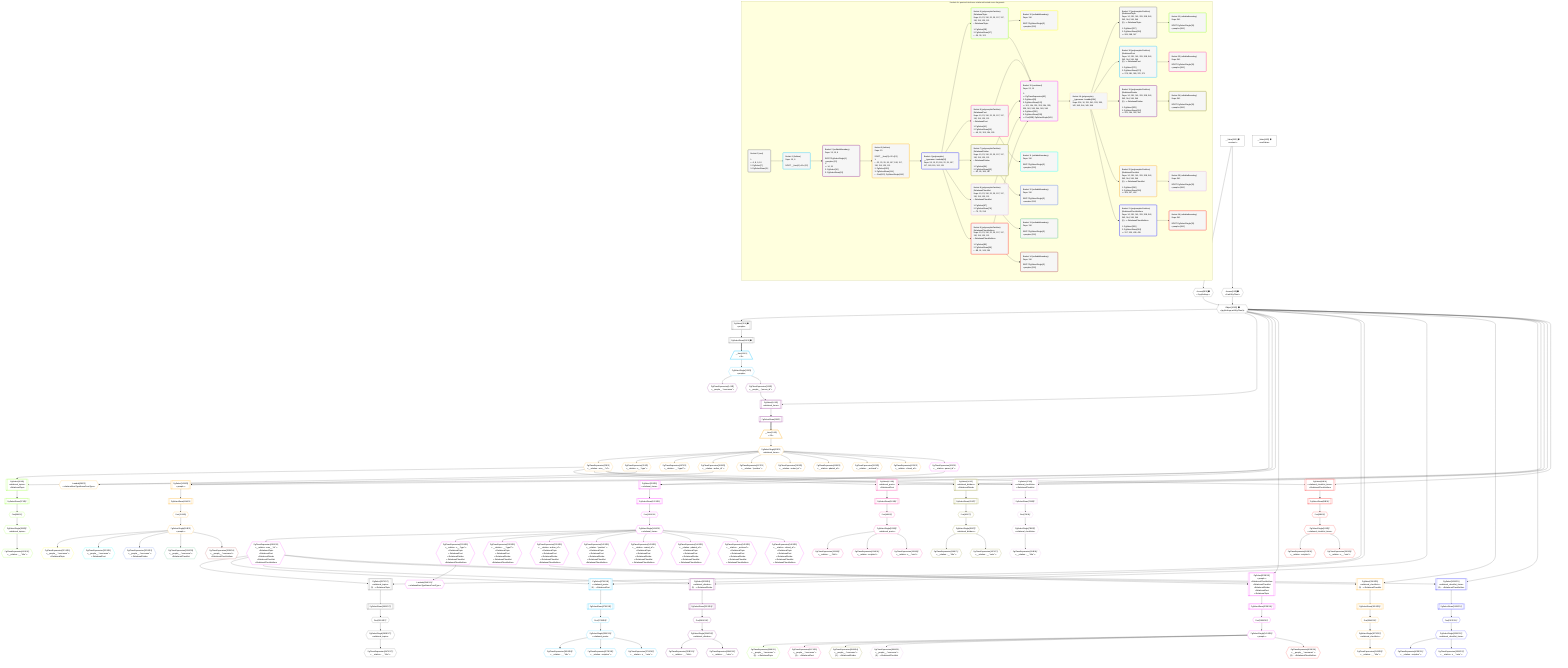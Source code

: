 %%{init: {'themeVariables': { 'fontSize': '12px'}}}%%
graph TD
    classDef path fill:#eee,stroke:#000,color:#000
    classDef plan fill:#fff,stroke-width:1px,color:#000
    classDef itemplan fill:#fff,stroke-width:2px,color:#000
    classDef unbatchedplan fill:#dff,stroke-width:1px,color:#000
    classDef sideeffectplan fill:#fcc,stroke-width:2px,color:#000
    classDef bucket fill:#f6f6f6,color:#000,stroke-width:2px,text-align:left

    subgraph "Buckets for queries/interfaces-relational/nested-more-fragments"
    Bucket0("Bucket 0 (root)<br /><br />1: <br />ᐳ: 6, 8, 9, 10<br />2: PgSelect[7]<br />3: PgSelectRows[11]"):::bucket
    Bucket1("Bucket 1 (listItem)<br />Deps: 10, 6<br /><br />ROOT __Item{1}ᐸ11ᐳ[12]"):::bucket
    Bucket2("Bucket 2 (nullableBoundary)<br />Deps: 13, 10, 6<br /><br />ROOT PgSelectSingle{1}ᐸpeopleᐳ[13]<br />1: <br />ᐳ: 14, 15<br />2: PgSelect[16]<br />3: PgSelectRows[20]"):::bucket
    Bucket3("Bucket 3 (listItem)<br />Deps: 10<br /><br />ROOT __Item{3}ᐸ20ᐳ[21]<br />1: <br />ᐳ: 22, 23, 25, 26, 107, 108, 117, 118, 119, 120, 121<br />2: PgSelect[109]<br />3: PgSelectRows[114]<br />ᐳ: First[113], PgSelectSingle[116]"):::bucket
    Bucket4("Bucket 4 (polymorphic)<br />__typename: Lambda[26]<br />Deps: 26, 10, 23, 116, 22, 25, 107, 117, 118, 119, 120, 121"):::bucket
    Bucket5("Bucket 5 (polymorphicPartition)<br />|RelationalTopic<br />Deps: 10, 23, 116, 22, 25, 107, 117, 118, 119, 120, 121<br />ᐳRelationalTopic<br /><br />1: PgSelect[28]<br />2: PgSelectRows[37]<br />ᐳ: 36, 39, 122"):::bucket
    Bucket6("Bucket 6 (polymorphicPartition)<br />|RelationalPost<br />Deps: 10, 23, 116, 22, 25, 107, 117, 118, 119, 120, 121<br />ᐳRelationalPost<br /><br />1: PgSelect[41]<br />2: PgSelectRows[50]<br />ᐳ: 49, 52, 153, 154, 155"):::bucket
    Bucket7("Bucket 7 (polymorphicPartition)<br />|RelationalDivider<br />Deps: 10, 23, 116, 22, 25, 107, 117, 118, 119, 120, 121<br />ᐳRelationalDivider<br /><br />1: PgSelect[54]<br />2: PgSelectRows[63]<br />ᐳ: 62, 65, 186, 187"):::bucket
    Bucket8("Bucket 8 (polymorphicPartition)<br />|RelationalChecklist<br />Deps: 10, 23, 116, 22, 25, 107, 117, 118, 119, 120, 121<br />ᐳRelationalChecklist<br /><br />1: PgSelect[67]<br />2: PgSelectRows[76]<br />ᐳ: 75, 78, 218"):::bucket
    Bucket9("Bucket 9 (polymorphicPartition)<br />|RelationalChecklistItem<br />Deps: 10, 23, 116, 22, 25, 107, 117, 118, 119, 120, 121<br />ᐳRelationalChecklistItem<br /><br />1: PgSelect[80]<br />2: PgSelectRows[89]<br />ᐳ: 88, 91, 249, 250"):::bucket
    Bucket10("Bucket 10 (nullableBoundary)<br />Deps: 116<br /><br />ROOT PgSelectSingle{3}ᐸpeopleᐳ[116]"):::bucket
    Bucket11("Bucket 11 (nullableBoundary)<br />Deps: 116<br /><br />ROOT PgSelectSingle{3}ᐸpeopleᐳ[116]"):::bucket
    Bucket12("Bucket 12 (nullableBoundary)<br />Deps: 116<br /><br />ROOT PgSelectSingle{3}ᐸpeopleᐳ[116]"):::bucket
    Bucket13("Bucket 13 (nullableBoundary)<br />Deps: 116<br /><br />ROOT PgSelectSingle{3}ᐸpeopleᐳ[116]"):::bucket
    Bucket14("Bucket 14 (nullableBoundary)<br />Deps: 116<br /><br />ROOT PgSelectSingle{3}ᐸpeopleᐳ[116]"):::bucket
    Bucket15("Bucket 15 (combined)<br />Deps: 22, 10<br /><br />1: <br />ᐳ: PgClassExpression[92]<br />2: PgSelect[93]<br />3: PgSelectRows[102]<br />ᐳ: 101, 104, 251, 253, 254, 328, 329, 342, 343, 344, 345, 346<br />4: PgSelect[330]<br />5: PgSelectRows[339]<br />ᐳ: First[338], PgSelectSingle[341]"):::bucket
    Bucket16("Bucket 16 (polymorphic)<br />__typename: Lambda[254]<br />Deps: 254, 10, 251, 341, 253, 328, 342, 343, 344, 345, 346"):::bucket
    Bucket17("Bucket 17 (polymorphicPartition)<br />|RelationalTopic<br />Deps: 10, 251, 341, 253, 328, 342, 343, 344, 345, 346<br />(5) ...ᐳRelationalTopic<br /><br />1: PgSelect[257]<br />2: PgSelectRows[266]<br />ᐳ: 265, 268, 347"):::bucket
    Bucket18("Bucket 18 (polymorphicPartition)<br />|RelationalPost<br />Deps: 10, 251, 341, 253, 328, 342, 343, 344, 345, 346<br />(5) ...ᐳRelationalPost<br /><br />1: PgSelect[270]<br />2: PgSelectRows[279]<br />ᐳ: 278, 281, 369, 370, 371"):::bucket
    Bucket19("Bucket 19 (polymorphicPartition)<br />|RelationalDivider<br />Deps: 10, 251, 341, 253, 328, 342, 343, 344, 345, 346<br />(5) ...ᐳRelationalDivider<br /><br />1: PgSelect[283]<br />2: PgSelectRows[292]<br />ᐳ: 291, 294, 393, 394"):::bucket
    Bucket20("Bucket 20 (polymorphicPartition)<br />|RelationalChecklist<br />Deps: 10, 251, 341, 253, 328, 342, 343, 344, 345, 346<br />(5) ...ᐳRelationalChecklist<br /><br />1: PgSelect[296]<br />2: PgSelectRows[305]<br />ᐳ: 304, 307, 416"):::bucket
    Bucket21("Bucket 21 (polymorphicPartition)<br />|RelationalChecklistItem<br />Deps: 10, 251, 341, 253, 328, 342, 343, 344, 345, 346<br />(5) ...ᐳRelationalChecklistItem<br /><br />1: PgSelect[309]<br />2: PgSelectRows[318]<br />ᐳ: 317, 320, 438, 439"):::bucket
    Bucket22("Bucket 22 (nullableBoundary)<br />Deps: 341<br /><br />ROOT PgSelectSingle{15}ᐸpeopleᐳ[341]"):::bucket
    Bucket23("Bucket 23 (nullableBoundary)<br />Deps: 341<br /><br />ROOT PgSelectSingle{15}ᐸpeopleᐳ[341]"):::bucket
    Bucket24("Bucket 24 (nullableBoundary)<br />Deps: 341<br /><br />ROOT PgSelectSingle{15}ᐸpeopleᐳ[341]"):::bucket
    Bucket25("Bucket 25 (nullableBoundary)<br />Deps: 341<br /><br />ROOT PgSelectSingle{15}ᐸpeopleᐳ[341]"):::bucket
    Bucket26("Bucket 26 (nullableBoundary)<br />Deps: 341<br /><br />ROOT PgSelectSingle{15}ᐸpeopleᐳ[341]"):::bucket
    end
    Bucket0 --> Bucket1
    Bucket1 --> Bucket2
    Bucket2 --> Bucket3
    Bucket3 --> Bucket4
    Bucket4 --> Bucket5 & Bucket6 & Bucket7 & Bucket8 & Bucket9
    Bucket5 --> Bucket10 & Bucket15
    Bucket6 --> Bucket11 & Bucket15
    Bucket7 --> Bucket12 & Bucket15
    Bucket8 --> Bucket13 & Bucket15
    Bucket9 --> Bucket14 & Bucket15
    Bucket15 --> Bucket16
    Bucket16 --> Bucket17 & Bucket18 & Bucket19 & Bucket20 & Bucket21
    Bucket17 --> Bucket22
    Bucket18 --> Bucket23
    Bucket19 --> Bucket24
    Bucket20 --> Bucket25
    Bucket21 --> Bucket26

    %% plan dependencies
    PgSelect7[["PgSelect[7∈0] ➊<br />ᐸpeopleᐳ"]]:::plan
    Object10{{"Object[10∈0] ➊<br />ᐸ{pgSettings,withPgClient}ᐳ"}}:::plan
    Object10 --> PgSelect7
    Access8{{"Access[8∈0] ➊<br />ᐸ2.pgSettingsᐳ"}}:::plan
    Access9{{"Access[9∈0] ➊<br />ᐸ2.withPgClientᐳ"}}:::plan
    Access8 & Access9 --> Object10
    __Value2["__Value[2∈0] ➊<br />ᐸcontextᐳ"]:::plan
    __Value2 --> Access8
    __Value2 --> Access9
    PgSelectRows11[["PgSelectRows[11∈0] ➊"]]:::plan
    PgSelect7 --> PgSelectRows11
    __Value4["__Value[4∈0] ➊<br />ᐸrootValueᐳ"]:::plan
    __Item12[/"__Item[12∈1]<br />ᐸ11ᐳ"\]:::itemplan
    PgSelectRows11 ==> __Item12
    PgSelectSingle13{{"PgSelectSingle[13∈1]<br />ᐸpeopleᐳ"}}:::plan
    __Item12 --> PgSelectSingle13
    PgSelect16[["PgSelect[16∈2]<br />ᐸrelational_itemsᐳ"]]:::plan
    PgClassExpression15{{"PgClassExpression[15∈2]<br />ᐸ__people__.”person_id”ᐳ"}}:::plan
    Object10 & PgClassExpression15 --> PgSelect16
    PgClassExpression14{{"PgClassExpression[14∈2]<br />ᐸ__people__.”username”ᐳ"}}:::plan
    PgSelectSingle13 --> PgClassExpression14
    PgSelectSingle13 --> PgClassExpression15
    PgSelectRows20[["PgSelectRows[20∈2]"]]:::plan
    PgSelect16 --> PgSelectRows20
    PgSelect109[["PgSelect[109∈3]<br />ᐸpeopleᐳ"]]:::plan
    PgClassExpression108{{"PgClassExpression[108∈3]<br />ᐸ__relation...author_id”ᐳ"}}:::plan
    Object10 & PgClassExpression108 --> PgSelect109
    __Item21[/"__Item[21∈3]<br />ᐸ20ᐳ"\]:::itemplan
    PgSelectRows20 ==> __Item21
    PgSelectSingle22{{"PgSelectSingle[22∈3]<br />ᐸrelational_itemsᐳ"}}:::plan
    __Item21 --> PgSelectSingle22
    PgClassExpression23{{"PgClassExpression[23∈3]<br />ᐸ__relation...ems__.”id”ᐳ"}}:::plan
    PgSelectSingle22 --> PgClassExpression23
    PgClassExpression25{{"PgClassExpression[25∈3]<br />ᐸ__relation...s__.”type”ᐳ"}}:::plan
    PgSelectSingle22 --> PgClassExpression25
    Lambda26{{"Lambda[26∈3]<br />ᐸrelationalItemTypeNameFromTypeᐳ"}}:::plan
    PgClassExpression25 --> Lambda26
    PgClassExpression107{{"PgClassExpression[107∈3]<br />ᐸ__relation...__.”type2”ᐳ"}}:::plan
    PgSelectSingle22 --> PgClassExpression107
    PgSelectSingle22 --> PgClassExpression108
    First113{{"First[113∈3]"}}:::plan
    PgSelectRows114[["PgSelectRows[114∈3]"]]:::plan
    PgSelectRows114 --> First113
    PgSelect109 --> PgSelectRows114
    PgSelectSingle116{{"PgSelectSingle[116∈3]<br />ᐸpeopleᐳ"}}:::plan
    First113 --> PgSelectSingle116
    PgClassExpression117{{"PgClassExpression[117∈3]<br />ᐸ__relation...”position”ᐳ"}}:::plan
    PgSelectSingle22 --> PgClassExpression117
    PgClassExpression118{{"PgClassExpression[118∈3]<br />ᐸ__relation...reated_at”ᐳ"}}:::plan
    PgSelectSingle22 --> PgClassExpression118
    PgClassExpression119{{"PgClassExpression[119∈3]<br />ᐸ__relation...pdated_at”ᐳ"}}:::plan
    PgSelectSingle22 --> PgClassExpression119
    PgClassExpression120{{"PgClassExpression[120∈3]<br />ᐸ__relation..._archived”ᐳ"}}:::plan
    PgSelectSingle22 --> PgClassExpression120
    PgClassExpression121{{"PgClassExpression[121∈3]<br />ᐸ__relation...chived_at”ᐳ"}}:::plan
    PgSelectSingle22 --> PgClassExpression121
    PgSelect28[["PgSelect[28∈5]<br />ᐸrelational_topicsᐳ<br />ᐳRelationalTopic"]]:::plan
    Object10 & PgClassExpression23 --> PgSelect28
    First36{{"First[36∈5]^"}}:::plan
    PgSelectRows37[["PgSelectRows[37∈5]^"]]:::plan
    PgSelectRows37 --> First36
    PgSelect28 --> PgSelectRows37
    PgSelectSingle39{{"PgSelectSingle[39∈5]^<br />ᐸrelational_topicsᐳ"}}:::plan
    First36 --> PgSelectSingle39
    PgClassExpression122{{"PgClassExpression[122∈5]^<br />ᐸ__relation...__.”title”ᐳ"}}:::plan
    PgSelectSingle39 --> PgClassExpression122
    PgClassExpression321{{"PgClassExpression[321∈10]<br />ᐸ__people__.”username”ᐳ<br />ᐳRelationalTopic"}}:::plan
    PgSelectSingle116 --> PgClassExpression321
    PgSelect93[["PgSelect[93∈15]<br />ᐸrelational_itemsᐳ"]]:::plan
    PgClassExpression92{{"PgClassExpression[92∈15]<br />ᐸ__relation...parent_id”ᐳ"}}:::plan
    Object10 & PgClassExpression92 --> PgSelect93
    PgSelect330[["PgSelect[330∈15]<br />ᐸpeopleᐳ<br />ᐳRelationalChecklistItem<br />ᐳRelationalChecklist<br />ᐳRelationalDivider<br />ᐳRelationalPost<br />ᐳRelationalTopic"]]:::plan
    PgClassExpression329{{"PgClassExpression[329∈15]<br />ᐸ__relation...author_id”ᐳ<br />ᐳRelationalTopic<br />ᐳRelationalPost<br />ᐳRelationalDivider<br />ᐳRelationalChecklist<br />ᐳRelationalChecklistItem"}}:::plan
    Object10 & PgClassExpression329 --> PgSelect330
    PgSelectSingle22 --> PgClassExpression92
    First101{{"First[101∈15]"}}:::plan
    PgSelectRows102[["PgSelectRows[102∈15]"]]:::plan
    PgSelectRows102 --> First101
    PgSelect93 --> PgSelectRows102
    PgSelectSingle104{{"PgSelectSingle[104∈15]<br />ᐸrelational_itemsᐳ"}}:::plan
    First101 --> PgSelectSingle104
    PgClassExpression251{{"PgClassExpression[251∈15]<br />ᐸ__relation...ems__.”id”ᐳ<br />ᐳRelationalTopic<br />ᐳRelationalPost<br />ᐳRelationalDivider<br />ᐳRelationalChecklist<br />ᐳRelationalChecklistItem"}}:::plan
    PgSelectSingle104 --> PgClassExpression251
    PgClassExpression253{{"PgClassExpression[253∈15]<br />ᐸ__relation...s__.”type”ᐳ<br />ᐳRelationalTopic<br />ᐳRelationalPost<br />ᐳRelationalDivider<br />ᐳRelationalChecklist<br />ᐳRelationalChecklistItem"}}:::plan
    PgSelectSingle104 --> PgClassExpression253
    Lambda254{{"Lambda[254∈15]^<br />ᐸrelationalItemTypeNameFromTypeᐳ"}}:::plan
    PgClassExpression253 --> Lambda254
    PgClassExpression328{{"PgClassExpression[328∈15]<br />ᐸ__relation...__.”type2”ᐳ<br />ᐳRelationalTopic<br />ᐳRelationalPost<br />ᐳRelationalDivider<br />ᐳRelationalChecklist<br />ᐳRelationalChecklistItem"}}:::plan
    PgSelectSingle104 --> PgClassExpression328
    PgSelectSingle104 --> PgClassExpression329
    First338{{"First[338∈15]^"}}:::plan
    PgSelectRows339[["PgSelectRows[339∈15]^"]]:::plan
    PgSelectRows339 --> First338
    PgSelect330 --> PgSelectRows339
    PgSelectSingle341{{"PgSelectSingle[341∈15]^<br />ᐸpeopleᐳ"}}:::plan
    First338 --> PgSelectSingle341
    PgClassExpression342{{"PgClassExpression[342∈15]<br />ᐸ__relation...”position”ᐳ<br />ᐳRelationalTopic<br />ᐳRelationalPost<br />ᐳRelationalDivider<br />ᐳRelationalChecklist<br />ᐳRelationalChecklistItem"}}:::plan
    PgSelectSingle104 --> PgClassExpression342
    PgClassExpression343{{"PgClassExpression[343∈15]<br />ᐸ__relation...reated_at”ᐳ<br />ᐳRelationalTopic<br />ᐳRelationalPost<br />ᐳRelationalDivider<br />ᐳRelationalChecklist<br />ᐳRelationalChecklistItem"}}:::plan
    PgSelectSingle104 --> PgClassExpression343
    PgClassExpression344{{"PgClassExpression[344∈15]<br />ᐸ__relation...pdated_at”ᐳ<br />ᐳRelationalTopic<br />ᐳRelationalPost<br />ᐳRelationalDivider<br />ᐳRelationalChecklist<br />ᐳRelationalChecklistItem"}}:::plan
    PgSelectSingle104 --> PgClassExpression344
    PgClassExpression345{{"PgClassExpression[345∈15]<br />ᐸ__relation..._archived”ᐳ<br />ᐳRelationalTopic<br />ᐳRelationalPost<br />ᐳRelationalDivider<br />ᐳRelationalChecklist<br />ᐳRelationalChecklistItem"}}:::plan
    PgSelectSingle104 --> PgClassExpression345
    PgClassExpression346{{"PgClassExpression[346∈15]<br />ᐸ__relation...chived_at”ᐳ<br />ᐳRelationalTopic<br />ᐳRelationalPost<br />ᐳRelationalDivider<br />ᐳRelationalChecklist<br />ᐳRelationalChecklistItem"}}:::plan
    PgSelectSingle104 --> PgClassExpression346
    PgSelect257[["PgSelect[257∈17]<br />ᐸrelational_topicsᐳ<br />(5) ...ᐳRelationalTopic"]]:::plan
    Object10 & PgClassExpression251 --> PgSelect257
    First265{{"First[265∈17]^"}}:::plan
    PgSelectRows266[["PgSelectRows[266∈17]^"]]:::plan
    PgSelectRows266 --> First265
    PgSelect257 --> PgSelectRows266
    PgSelectSingle268{{"PgSelectSingle[268∈17]^<br />ᐸrelational_topicsᐳ"}}:::plan
    First265 --> PgSelectSingle268
    PgClassExpression347{{"PgClassExpression[347∈17]^<br />ᐸ__relation...__.”title”ᐳ"}}:::plan
    PgSelectSingle268 --> PgClassExpression347
    PgClassExpression896{{"PgClassExpression[896∈22]<br />ᐸ__people__.”username”ᐳ<br />(5) ...ᐳRelationalTopic"}}:::plan
    PgSelectSingle341 --> PgClassExpression896
    PgSelect270[["PgSelect[270∈18]<br />ᐸrelational_postsᐳ<br />(5) ...ᐳRelationalPost"]]:::plan
    Object10 & PgClassExpression251 --> PgSelect270
    First278{{"First[278∈18]^"}}:::plan
    PgSelectRows279[["PgSelectRows[279∈18]^"]]:::plan
    PgSelectRows279 --> First278
    PgSelect270 --> PgSelectRows279
    PgSelectSingle281{{"PgSelectSingle[281∈18]^<br />ᐸrelational_postsᐳ"}}:::plan
    First278 --> PgSelectSingle281
    PgClassExpression369{{"PgClassExpression[369∈18]^<br />ᐸ__relation...__.”title”ᐳ"}}:::plan
    PgSelectSingle281 --> PgClassExpression369
    PgClassExpression370{{"PgClassExpression[370∈18]^<br />ᐸ__relation...scription”ᐳ"}}:::plan
    PgSelectSingle281 --> PgClassExpression370
    PgClassExpression371{{"PgClassExpression[371∈18]^<br />ᐸ__relation...s__.”note”ᐳ"}}:::plan
    PgSelectSingle281 --> PgClassExpression371
    PgClassExpression897{{"PgClassExpression[897∈23]<br />ᐸ__people__.”username”ᐳ<br />(5) ...ᐳRelationalPost"}}:::plan
    PgSelectSingle341 --> PgClassExpression897
    PgSelect283[["PgSelect[283∈19]<br />ᐸrelational_dividersᐳ<br />(5) ...ᐳRelationalDivider"]]:::plan
    Object10 & PgClassExpression251 --> PgSelect283
    First291{{"First[291∈19]^"}}:::plan
    PgSelectRows292[["PgSelectRows[292∈19]^"]]:::plan
    PgSelectRows292 --> First291
    PgSelect283 --> PgSelectRows292
    PgSelectSingle294{{"PgSelectSingle[294∈19]^<br />ᐸrelational_dividersᐳ"}}:::plan
    First291 --> PgSelectSingle294
    PgClassExpression393{{"PgClassExpression[393∈19]^<br />ᐸ__relation...__.”title”ᐳ"}}:::plan
    PgSelectSingle294 --> PgClassExpression393
    PgClassExpression394{{"PgClassExpression[394∈19]^<br />ᐸ__relation...__.”color”ᐳ"}}:::plan
    PgSelectSingle294 --> PgClassExpression394
    PgClassExpression898{{"PgClassExpression[898∈24]<br />ᐸ__people__.”username”ᐳ<br />(5) ...ᐳRelationalDivider"}}:::plan
    PgSelectSingle341 --> PgClassExpression898
    PgSelect296[["PgSelect[296∈20]<br />ᐸrelational_checklistsᐳ<br />(5) ...ᐳRelationalChecklist"]]:::plan
    Object10 & PgClassExpression251 --> PgSelect296
    First304{{"First[304∈20]^"}}:::plan
    PgSelectRows305[["PgSelectRows[305∈20]^"]]:::plan
    PgSelectRows305 --> First304
    PgSelect296 --> PgSelectRows305
    PgSelectSingle307{{"PgSelectSingle[307∈20]^<br />ᐸrelational_checklistsᐳ"}}:::plan
    First304 --> PgSelectSingle307
    PgClassExpression416{{"PgClassExpression[416∈20]^<br />ᐸ__relation...__.”title”ᐳ"}}:::plan
    PgSelectSingle307 --> PgClassExpression416
    PgClassExpression899{{"PgClassExpression[899∈25]<br />ᐸ__people__.”username”ᐳ<br />(5) ...ᐳRelationalChecklist"}}:::plan
    PgSelectSingle341 --> PgClassExpression899
    PgSelect309[["PgSelect[309∈21]<br />ᐸrelational_checklist_itemsᐳ<br />(5) ...ᐳRelationalChecklistItem"]]:::plan
    Object10 & PgClassExpression251 --> PgSelect309
    First317{{"First[317∈21]^"}}:::plan
    PgSelectRows318[["PgSelectRows[318∈21]^"]]:::plan
    PgSelectRows318 --> First317
    PgSelect309 --> PgSelectRows318
    PgSelectSingle320{{"PgSelectSingle[320∈21]^<br />ᐸrelational_checklist_itemsᐳ"}}:::plan
    First317 --> PgSelectSingle320
    PgClassExpression438{{"PgClassExpression[438∈21]^<br />ᐸ__relation...scription”ᐳ"}}:::plan
    PgSelectSingle320 --> PgClassExpression438
    PgClassExpression439{{"PgClassExpression[439∈21]^<br />ᐸ__relation...s__.”note”ᐳ"}}:::plan
    PgSelectSingle320 --> PgClassExpression439
    PgClassExpression900{{"PgClassExpression[900∈26]<br />ᐸ__people__.”username”ᐳ<br />(5) ...ᐳRelationalChecklistItem"}}:::plan
    PgSelectSingle341 --> PgClassExpression900
    PgSelect41[["PgSelect[41∈6]<br />ᐸrelational_postsᐳ<br />ᐳRelationalPost"]]:::plan
    Object10 & PgClassExpression23 --> PgSelect41
    First49{{"First[49∈6]^"}}:::plan
    PgSelectRows50[["PgSelectRows[50∈6]^"]]:::plan
    PgSelectRows50 --> First49
    PgSelect41 --> PgSelectRows50
    PgSelectSingle52{{"PgSelectSingle[52∈6]^<br />ᐸrelational_postsᐳ"}}:::plan
    First49 --> PgSelectSingle52
    PgClassExpression153{{"PgClassExpression[153∈6]^<br />ᐸ__relation...__.”title”ᐳ"}}:::plan
    PgSelectSingle52 --> PgClassExpression153
    PgClassExpression154{{"PgClassExpression[154∈6]^<br />ᐸ__relation...scription”ᐳ"}}:::plan
    PgSelectSingle52 --> PgClassExpression154
    PgClassExpression155{{"PgClassExpression[155∈6]^<br />ᐸ__relation...s__.”note”ᐳ"}}:::plan
    PgSelectSingle52 --> PgClassExpression155
    PgClassExpression322{{"PgClassExpression[322∈11]<br />ᐸ__people__.”username”ᐳ<br />ᐳRelationalPost"}}:::plan
    PgSelectSingle116 --> PgClassExpression322
    PgSelect54[["PgSelect[54∈7]<br />ᐸrelational_dividersᐳ<br />ᐳRelationalDivider"]]:::plan
    Object10 & PgClassExpression23 --> PgSelect54
    First62{{"First[62∈7]^"}}:::plan
    PgSelectRows63[["PgSelectRows[63∈7]^"]]:::plan
    PgSelectRows63 --> First62
    PgSelect54 --> PgSelectRows63
    PgSelectSingle65{{"PgSelectSingle[65∈7]^<br />ᐸrelational_dividersᐳ"}}:::plan
    First62 --> PgSelectSingle65
    PgClassExpression186{{"PgClassExpression[186∈7]^<br />ᐸ__relation...__.”title”ᐳ"}}:::plan
    PgSelectSingle65 --> PgClassExpression186
    PgClassExpression187{{"PgClassExpression[187∈7]^<br />ᐸ__relation...__.”color”ᐳ"}}:::plan
    PgSelectSingle65 --> PgClassExpression187
    PgClassExpression323{{"PgClassExpression[323∈12]<br />ᐸ__people__.”username”ᐳ<br />ᐳRelationalDivider"}}:::plan
    PgSelectSingle116 --> PgClassExpression323
    PgSelect67[["PgSelect[67∈8]<br />ᐸrelational_checklistsᐳ<br />ᐳRelationalChecklist"]]:::plan
    Object10 & PgClassExpression23 --> PgSelect67
    First75{{"First[75∈8]^"}}:::plan
    PgSelectRows76[["PgSelectRows[76∈8]^"]]:::plan
    PgSelectRows76 --> First75
    PgSelect67 --> PgSelectRows76
    PgSelectSingle78{{"PgSelectSingle[78∈8]^<br />ᐸrelational_checklistsᐳ"}}:::plan
    First75 --> PgSelectSingle78
    PgClassExpression218{{"PgClassExpression[218∈8]^<br />ᐸ__relation...__.”title”ᐳ"}}:::plan
    PgSelectSingle78 --> PgClassExpression218
    PgClassExpression324{{"PgClassExpression[324∈13]<br />ᐸ__people__.”username”ᐳ<br />ᐳRelationalChecklist"}}:::plan
    PgSelectSingle116 --> PgClassExpression324
    PgSelect80[["PgSelect[80∈9]<br />ᐸrelational_checklist_itemsᐳ<br />ᐳRelationalChecklistItem"]]:::plan
    Object10 & PgClassExpression23 --> PgSelect80
    First88{{"First[88∈9]^"}}:::plan
    PgSelectRows89[["PgSelectRows[89∈9]^"]]:::plan
    PgSelectRows89 --> First88
    PgSelect80 --> PgSelectRows89
    PgSelectSingle91{{"PgSelectSingle[91∈9]^<br />ᐸrelational_checklist_itemsᐳ"}}:::plan
    First88 --> PgSelectSingle91
    PgClassExpression249{{"PgClassExpression[249∈9]^<br />ᐸ__relation...scription”ᐳ"}}:::plan
    PgSelectSingle91 --> PgClassExpression249
    PgClassExpression250{{"PgClassExpression[250∈9]^<br />ᐸ__relation...s__.”note”ᐳ"}}:::plan
    PgSelectSingle91 --> PgClassExpression250
    PgClassExpression325{{"PgClassExpression[325∈14]<br />ᐸ__people__.”username”ᐳ<br />ᐳRelationalChecklistItem"}}:::plan
    PgSelectSingle116 --> PgClassExpression325

    %% define steps
    classDef bucket0 stroke:#696969
    class Bucket0,__Value2,__Value4,PgSelect7,Access8,Access9,Object10,PgSelectRows11 bucket0
    classDef bucket1 stroke:#00bfff
    class Bucket1,__Item12,PgSelectSingle13 bucket1
    classDef bucket2 stroke:#7f007f
    class Bucket2,PgClassExpression14,PgClassExpression15,PgSelect16,PgSelectRows20 bucket2
    classDef bucket3 stroke:#ffa500
    class Bucket3,__Item21,PgSelectSingle22,PgClassExpression23,PgClassExpression25,Lambda26,PgClassExpression107,PgClassExpression108,PgSelect109,First113,PgSelectRows114,PgSelectSingle116,PgClassExpression117,PgClassExpression118,PgClassExpression119,PgClassExpression120,PgClassExpression121 bucket3
    classDef bucket4 stroke:#0000ff
    class Bucket4 bucket4
    classDef bucket5 stroke:#7fff00
    class Bucket5,PgSelect28,First36,PgSelectRows37,PgSelectSingle39,PgClassExpression122 bucket5
    classDef bucket6 stroke:#ff1493
    class Bucket6,PgSelect41,First49,PgSelectRows50,PgSelectSingle52,PgClassExpression153,PgClassExpression154,PgClassExpression155 bucket6
    classDef bucket7 stroke:#808000
    class Bucket7,PgSelect54,First62,PgSelectRows63,PgSelectSingle65,PgClassExpression186,PgClassExpression187 bucket7
    classDef bucket8 stroke:#dda0dd
    class Bucket8,PgSelect67,First75,PgSelectRows76,PgSelectSingle78,PgClassExpression218 bucket8
    classDef bucket9 stroke:#ff0000
    class Bucket9,PgSelect80,First88,PgSelectRows89,PgSelectSingle91,PgClassExpression249,PgClassExpression250 bucket9
    classDef bucket10 stroke:#ffff00
    class Bucket10,PgClassExpression321 bucket10
    classDef bucket11 stroke:#00ffff
    class Bucket11,PgClassExpression322 bucket11
    classDef bucket12 stroke:#4169e1
    class Bucket12,PgClassExpression323 bucket12
    classDef bucket13 stroke:#3cb371
    class Bucket13,PgClassExpression324 bucket13
    classDef bucket14 stroke:#a52a2a
    class Bucket14,PgClassExpression325 bucket14
    classDef bucket15 stroke:#ff00ff
    class Bucket15,PgClassExpression92,PgSelect93,First101,PgSelectRows102,PgSelectSingle104,PgClassExpression251,PgClassExpression253,Lambda254,PgClassExpression328,PgClassExpression329,PgSelect330,First338,PgSelectRows339,PgSelectSingle341,PgClassExpression342,PgClassExpression343,PgClassExpression344,PgClassExpression345,PgClassExpression346 bucket15
    classDef bucket16 stroke:#f5deb3
    class Bucket16 bucket16
    classDef bucket17 stroke:#696969
    class Bucket17,PgSelect257,First265,PgSelectRows266,PgSelectSingle268,PgClassExpression347 bucket17
    classDef bucket18 stroke:#00bfff
    class Bucket18,PgSelect270,First278,PgSelectRows279,PgSelectSingle281,PgClassExpression369,PgClassExpression370,PgClassExpression371 bucket18
    classDef bucket19 stroke:#7f007f
    class Bucket19,PgSelect283,First291,PgSelectRows292,PgSelectSingle294,PgClassExpression393,PgClassExpression394 bucket19
    classDef bucket20 stroke:#ffa500
    class Bucket20,PgSelect296,First304,PgSelectRows305,PgSelectSingle307,PgClassExpression416 bucket20
    classDef bucket21 stroke:#0000ff
    class Bucket21,PgSelect309,First317,PgSelectRows318,PgSelectSingle320,PgClassExpression438,PgClassExpression439 bucket21
    classDef bucket22 stroke:#7fff00
    class Bucket22,PgClassExpression896 bucket22
    classDef bucket23 stroke:#ff1493
    class Bucket23,PgClassExpression897 bucket23
    classDef bucket24 stroke:#808000
    class Bucket24,PgClassExpression898 bucket24
    classDef bucket25 stroke:#dda0dd
    class Bucket25,PgClassExpression899 bucket25
    classDef bucket26 stroke:#ff0000
    class Bucket26,PgClassExpression900 bucket26